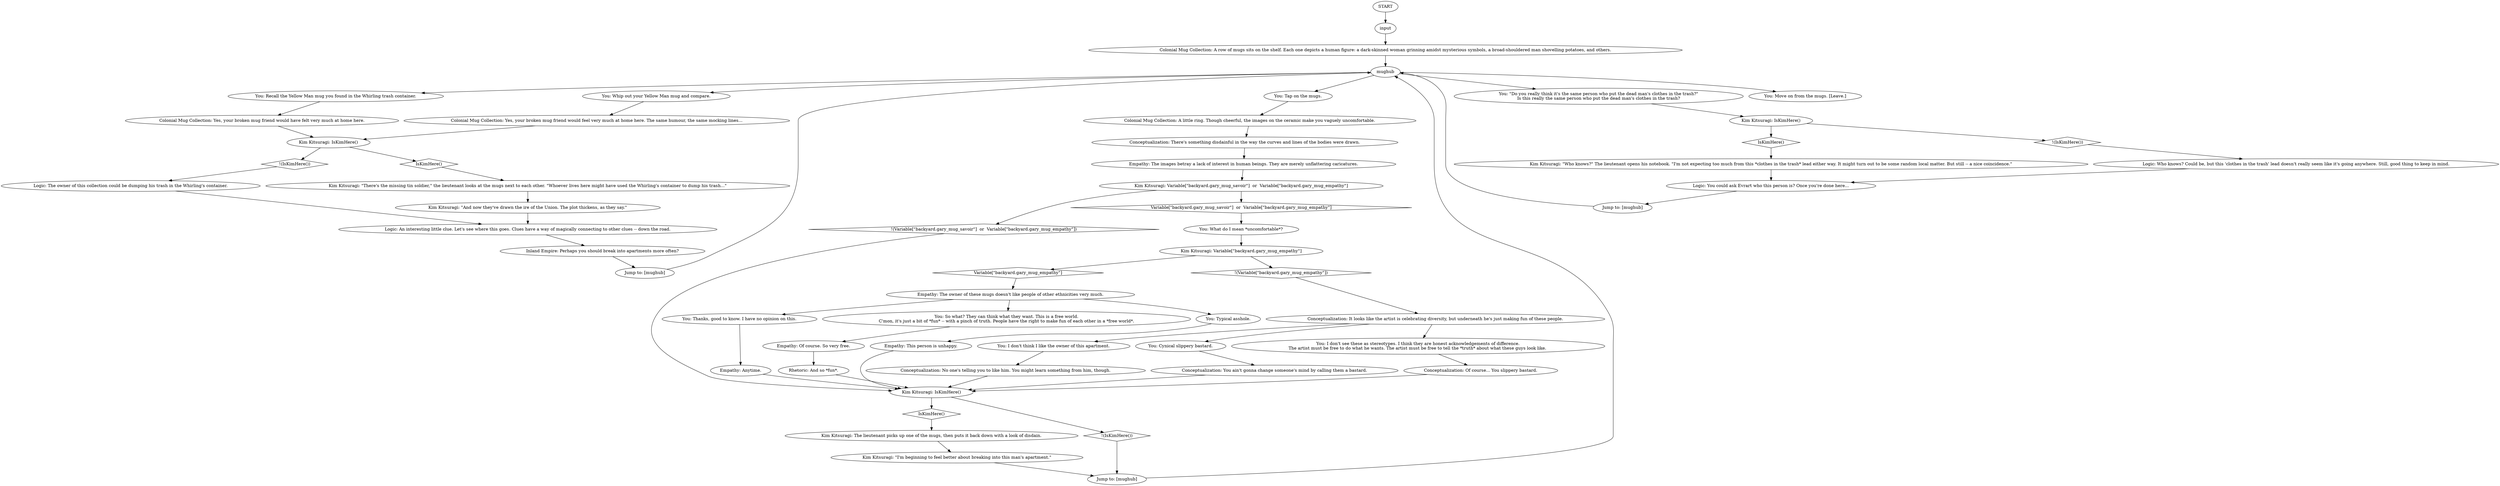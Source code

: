 # GARYS APARTMENT / COLONIAL MUG COLLECTION
# You examine Gary's racist mugs.
# ==================================================
digraph G {
	  0 [label="START"];
	  1 [label="input"];
	  2 [label="Inland Empire: Perhaps you should break into apartments more often?"];
	  3 [label="Colonial Mug Collection: Yes, your broken mug friend would have felt very much at home here."];
	  4 [label="Jump to: [mughub]"];
	  5 [label="mughub"];
	  6 [label="Colonial Mug Collection: Yes, your broken mug friend would feel very much at home here. The same humour, the same mocking lines..."];
	  7 [label="Kim Kitsuragi: IsKimHere()"];
	  8 [label="IsKimHere()", shape=diamond];
	  9 [label="!(IsKimHere())", shape=diamond];
	  10 [label="You: Cynical slippery bastard."];
	  11 [label="You: I don't think I like the owner of this apartment."];
	  12 [label="You: Thanks, good to know. I have no opinion on this."];
	  13 [label="Conceptualization: You ain't gonna change someone's mind by calling them a bastard."];
	  14 [label="Logic: Who knows? Could be, but this 'clothes in the trash' lead doesn't really seem like it's going anywhere. Still, good thing to keep in mind."];
	  15 [label="Kim Kitsuragi: \"I'm beginning to feel better about breaking into this man's apartment.\""];
	  16 [label="You: Tap on the mugs."];
	  17 [label="Empathy: Of course. So very free."];
	  18 [label="Conceptualization: Of course... You slippery bastard."];
	  19 [label="Conceptualization: No one's telling you to like him. You might learn something from him, though."];
	  20 [label="Kim Kitsuragi: Variable[\"backyard.gary_mug_empathy\"]"];
	  21 [label="Variable[\"backyard.gary_mug_empathy\"]", shape=diamond];
	  22 [label="!(Variable[\"backyard.gary_mug_empathy\"])", shape=diamond];
	  23 [label="Jump to: [mughub]"];
	  24 [label="You: \"Do you really think it's the same person who put the dead man's clothes in the trash?\"\nIs this really the same person who put the dead man's clothes in the trash?"];
	  25 [label="Logic: An interesting little clue. Let's see where this goes. Clues have a way of magically connecting to other clues -- down the road."];
	  26 [label="Conceptualization: It looks like the artist is celebrating diversity, but underneath he's just making fun of these people."];
	  27 [label="Rhetoric: And so *fun*."];
	  28 [label="Conceptualization: There's something disdainful in the way the curves and lines of the bodies were drawn."];
	  29 [label="Logic: The owner of this collection could be dumping his trash in the Whirling's container."];
	  30 [label="Kim Kitsuragi: IsKimHere()"];
	  31 [label="IsKimHere()", shape=diamond];
	  32 [label="!(IsKimHere())", shape=diamond];
	  33 [label="Jump to: [mughub]"];
	  34 [label="Logic: You could ask Evrart who this person is? Once you're done here..."];
	  35 [label="Kim Kitsuragi: \"There's the missing tin soldier,\" the lieutenant looks at the mugs next to each other. \"Whoever lives here might have used the Whirling's container to dump his trash...\""];
	  36 [label="Kim Kitsuragi: \"Who knows?\" The lieutenant opens his notebook. \"I'm not expecting too much from this *clothes in the trash* lead either way. It might turn out to be some random local matter. But still -- a nice coincidence.\""];
	  37 [label="Colonial Mug Collection: A little ring. Though cheerful, the images on the ceramic make you vaguely uncomfortable."];
	  38 [label="Kim Kitsuragi: The lieutenant picks up one of the mugs, then puts it back down with a look of disdain."];
	  39 [label="You: Recall the Yellow Man mug you found in the Whirling trash container."];
	  40 [label="You: Typical asshole."];
	  41 [label="Empathy: This person is unhappy."];
	  43 [label="You: What do I mean *uncomfortable*?"];
	  44 [label="Empathy: The owner of these mugs doesn't like people of other ethnicities very much."];
	  45 [label="Empathy: Anytime."];
	  46 [label="Kim Kitsuragi: IsKimHere()"];
	  47 [label="IsKimHere()", shape=diamond];
	  48 [label="!(IsKimHere())", shape=diamond];
	  49 [label="You: Move on from the mugs. [Leave.]"];
	  50 [label="Empathy: The images betray a lack of interest in human beings. They are merely unflattering caricatures."];
	  51 [label="Kim Kitsuragi: Variable[\"backyard.gary_mug_savoir\"]  or  Variable[\"backyard.gary_mug_empathy\"]"];
	  52 [label="Variable[\"backyard.gary_mug_savoir\"]  or  Variable[\"backyard.gary_mug_empathy\"]", shape=diamond];
	  53 [label="!(Variable[\"backyard.gary_mug_savoir\"]  or  Variable[\"backyard.gary_mug_empathy\"])", shape=diamond];
	  54 [label="You: So what? They can think what they want. This is a free world.\nC'mon, it's just a bit of *fun* -- with a pinch of truth. People have the right to make fun of each other in a *free world*."];
	  55 [label="Colonial Mug Collection: A row of mugs sits on the shelf. Each one depicts a human figure: a dark-skinned woman grinning amidst mysterious symbols, a broad-shouldered man shovelling potatoes, and others."];
	  56 [label="You: Whip out your Yellow Man mug and compare."];
	  57 [label="You: I don't see these as stereotypes. I think they are honest acknowledgements of difference.\nThe artist must be free to do what he wants. The artist must be free to tell the *truth* about what these guys look like. "];
	  58 [label="Kim Kitsuragi: \"And now they've drawn the ire of the Union. The plot thickens, as they say.\""];
	  0 -> 1
	  1 -> 55
	  2 -> 4
	  3 -> 7
	  4 -> 5
	  5 -> 39
	  5 -> 16
	  5 -> 49
	  5 -> 24
	  5 -> 56
	  6 -> 7
	  7 -> 8
	  7 -> 9
	  8 -> 35
	  9 -> 29
	  10 -> 13
	  11 -> 19
	  12 -> 45
	  13 -> 46
	  14 -> 34
	  15 -> 23
	  16 -> 37
	  17 -> 27
	  18 -> 46
	  19 -> 46
	  20 -> 21
	  20 -> 22
	  21 -> 44
	  22 -> 26
	  23 -> 5
	  24 -> 30
	  25 -> 2
	  26 -> 57
	  26 -> 10
	  26 -> 11
	  27 -> 46
	  28 -> 50
	  29 -> 25
	  30 -> 32
	  30 -> 31
	  31 -> 36
	  32 -> 14
	  33 -> 5
	  34 -> 33
	  35 -> 58
	  36 -> 34
	  37 -> 28
	  38 -> 15
	  39 -> 3
	  40 -> 41
	  41 -> 46
	  43 -> 20
	  44 -> 40
	  44 -> 12
	  44 -> 54
	  45 -> 46
	  46 -> 48
	  46 -> 47
	  47 -> 38
	  48 -> 23
	  50 -> 51
	  51 -> 52
	  51 -> 53
	  52 -> 43
	  53 -> 46
	  54 -> 17
	  55 -> 5
	  56 -> 6
	  57 -> 18
	  58 -> 25
}

